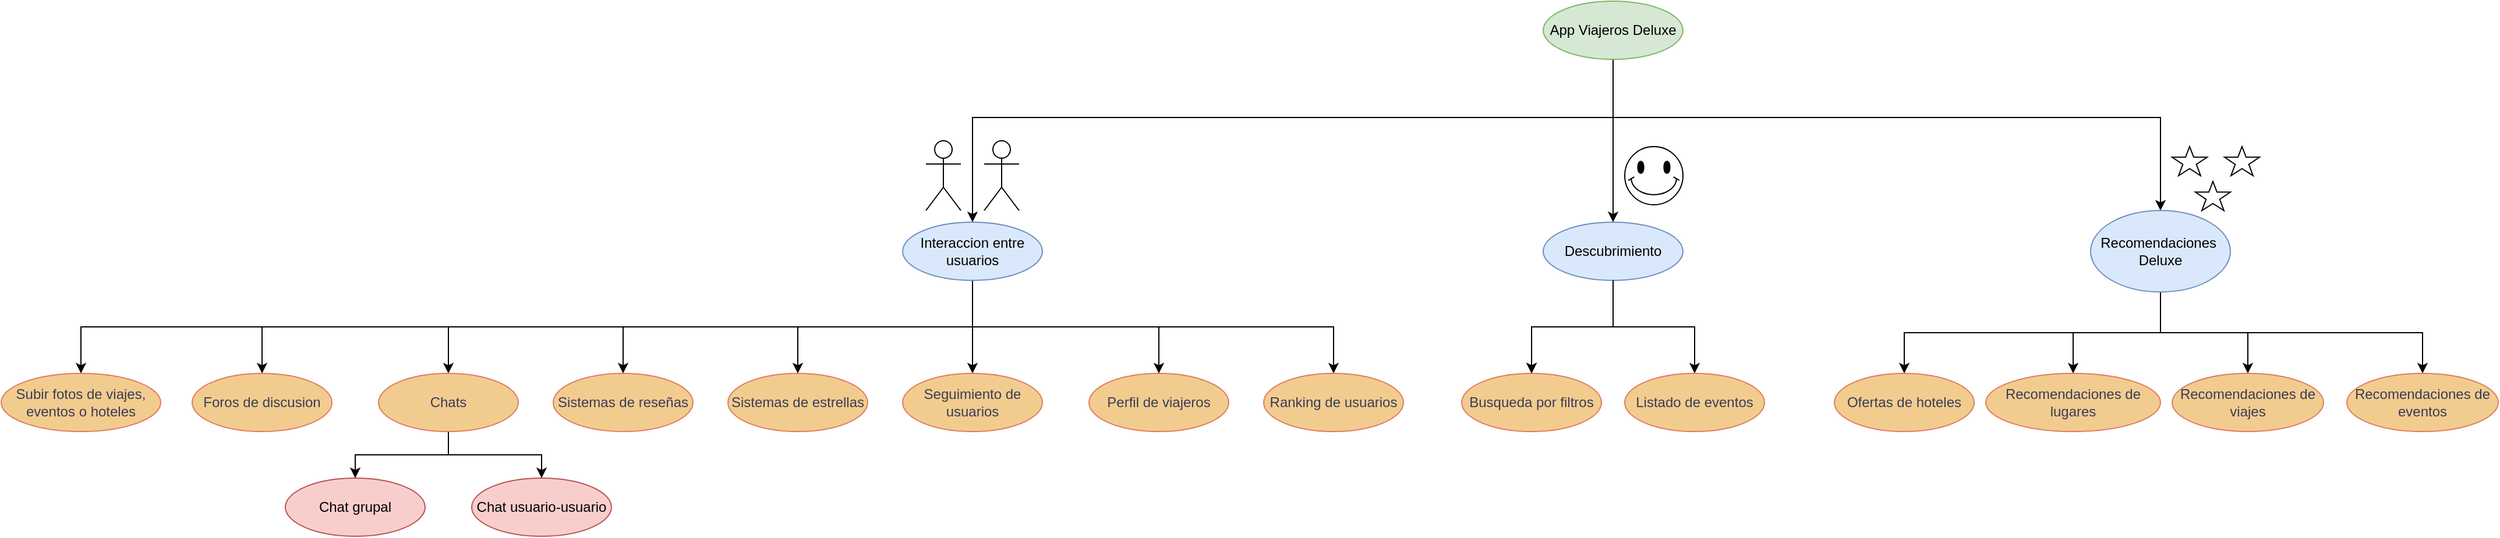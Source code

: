 <mxfile version="21.8.0" type="google">
  <diagram name="Page-1" id="ascGFJtOCqSFmi_bA4h_">
    <mxGraphModel grid="1" page="1" gridSize="10" guides="1" tooltips="1" connect="1" arrows="1" fold="1" pageScale="1" pageWidth="827" pageHeight="1169" background="none" math="0" shadow="0">
      <root>
        <mxCell id="0" />
        <mxCell id="1" parent="0" />
        <mxCell id="89SAssc9njZrssVbH_Oa-7" style="edgeStyle=orthogonalEdgeStyle;rounded=0;orthogonalLoop=1;jettySize=auto;html=1;entryX=0.5;entryY=0;entryDx=0;entryDy=0;" edge="1" parent="1" source="89SAssc9njZrssVbH_Oa-1" target="mi6V-gJMR3v0WHxLcPRT-7">
          <mxGeometry relative="1" as="geometry" />
        </mxCell>
        <mxCell id="89SAssc9njZrssVbH_Oa-8" style="edgeStyle=orthogonalEdgeStyle;rounded=0;orthogonalLoop=1;jettySize=auto;html=1;entryX=0.5;entryY=0;entryDx=0;entryDy=0;" edge="1" parent="1" source="89SAssc9njZrssVbH_Oa-1" target="89SAssc9njZrssVbH_Oa-5">
          <mxGeometry relative="1" as="geometry">
            <Array as="points">
              <mxPoint x="420" y="160" />
              <mxPoint x="890" y="160" />
            </Array>
          </mxGeometry>
        </mxCell>
        <mxCell id="89SAssc9njZrssVbH_Oa-9" style="edgeStyle=orthogonalEdgeStyle;rounded=0;orthogonalLoop=1;jettySize=auto;html=1;entryX=0.5;entryY=0;entryDx=0;entryDy=0;" edge="1" parent="1" source="89SAssc9njZrssVbH_Oa-1" target="mi6V-gJMR3v0WHxLcPRT-1">
          <mxGeometry relative="1" as="geometry">
            <Array as="points">
              <mxPoint x="420" y="160" />
              <mxPoint x="-130" y="160" />
            </Array>
          </mxGeometry>
        </mxCell>
        <mxCell id="89SAssc9njZrssVbH_Oa-1" value="App Viajeros Deluxe" style="ellipse;whiteSpace=wrap;html=1;labelBackgroundColor=none;fillColor=#d5e8d4;strokeColor=#82b366;" vertex="1" parent="1">
          <mxGeometry x="360" y="60" width="120" height="50" as="geometry" />
        </mxCell>
        <mxCell id="89SAssc9njZrssVbH_Oa-2" value="Busqueda por filtros" style="ellipse;whiteSpace=wrap;html=1;labelBackgroundColor=none;fillColor=#F2CC8F;strokeColor=#E07A5F;fontColor=#393C56;" vertex="1" parent="1">
          <mxGeometry x="290" y="380" width="120" height="50" as="geometry" />
        </mxCell>
        <mxCell id="89SAssc9njZrssVbH_Oa-4" value="Perfil de viajeros" style="ellipse;whiteSpace=wrap;html=1;labelBackgroundColor=none;fillColor=#F2CC8F;strokeColor=#E07A5F;fontColor=#393C56;" vertex="1" parent="1">
          <mxGeometry x="-30" y="380" width="120" height="50" as="geometry" />
        </mxCell>
        <mxCell id="mi6V-gJMR3v0WHxLcPRT-5" style="edgeStyle=orthogonalEdgeStyle;rounded=0;orthogonalLoop=1;jettySize=auto;html=1;entryX=0.5;entryY=0;entryDx=0;entryDy=0;exitX=0.5;exitY=1;exitDx=0;exitDy=0;labelBackgroundColor=none;fontColor=default;strokeColor=#000000;" edge="1" parent="1" source="mi6V-gJMR3v0WHxLcPRT-1" target="mi6V-gJMR3v0WHxLcPRT-3">
          <mxGeometry relative="1" as="geometry" />
        </mxCell>
        <mxCell id="mi6V-gJMR3v0WHxLcPRT-6" style="edgeStyle=orthogonalEdgeStyle;rounded=0;orthogonalLoop=1;jettySize=auto;html=1;entryX=0.5;entryY=0;entryDx=0;entryDy=0;labelBackgroundColor=none;fontColor=default;strokeColor=#000000;exitX=0.5;exitY=1;exitDx=0;exitDy=0;" edge="1" parent="1" source="mi6V-gJMR3v0WHxLcPRT-1" target="89SAssc9njZrssVbH_Oa-4">
          <mxGeometry relative="1" as="geometry" />
        </mxCell>
        <mxCell id="mi6V-gJMR3v0WHxLcPRT-24" style="edgeStyle=orthogonalEdgeStyle;rounded=0;orthogonalLoop=1;jettySize=auto;html=1;entryX=0.5;entryY=0;entryDx=0;entryDy=0;exitX=0.5;exitY=1;exitDx=0;exitDy=0;" edge="1" parent="1" source="mi6V-gJMR3v0WHxLcPRT-1" target="89SAssc9njZrssVbH_Oa-10">
          <mxGeometry relative="1" as="geometry" />
        </mxCell>
        <mxCell id="mi6V-gJMR3v0WHxLcPRT-27" style="edgeStyle=orthogonalEdgeStyle;rounded=0;orthogonalLoop=1;jettySize=auto;html=1;entryX=0.5;entryY=0;entryDx=0;entryDy=0;exitX=0.5;exitY=1;exitDx=0;exitDy=0;" edge="1" parent="1" source="mi6V-gJMR3v0WHxLcPRT-1" target="mi6V-gJMR3v0WHxLcPRT-25">
          <mxGeometry relative="1" as="geometry" />
        </mxCell>
        <mxCell id="mi6V-gJMR3v0WHxLcPRT-28" style="edgeStyle=orthogonalEdgeStyle;rounded=0;orthogonalLoop=1;jettySize=auto;html=1;entryX=0.5;entryY=0;entryDx=0;entryDy=0;exitX=0.5;exitY=1;exitDx=0;exitDy=0;" edge="1" parent="1" source="mi6V-gJMR3v0WHxLcPRT-1" target="mi6V-gJMR3v0WHxLcPRT-26">
          <mxGeometry relative="1" as="geometry" />
        </mxCell>
        <mxCell id="mi6V-gJMR3v0WHxLcPRT-32" style="edgeStyle=orthogonalEdgeStyle;rounded=0;orthogonalLoop=1;jettySize=auto;html=1;entryX=0.5;entryY=0;entryDx=0;entryDy=0;exitX=0.5;exitY=1;exitDx=0;exitDy=0;" edge="1" parent="1" source="mi6V-gJMR3v0WHxLcPRT-1" target="mi6V-gJMR3v0WHxLcPRT-31">
          <mxGeometry relative="1" as="geometry" />
        </mxCell>
        <mxCell id="mi6V-gJMR3v0WHxLcPRT-33" style="edgeStyle=orthogonalEdgeStyle;rounded=0;orthogonalLoop=1;jettySize=auto;html=1;entryX=0.5;entryY=0;entryDx=0;entryDy=0;exitX=0.5;exitY=1;exitDx=0;exitDy=0;" edge="1" parent="1" source="mi6V-gJMR3v0WHxLcPRT-1" target="89SAssc9njZrssVbH_Oa-12">
          <mxGeometry relative="1" as="geometry" />
        </mxCell>
        <mxCell id="mi6V-gJMR3v0WHxLcPRT-38" style="edgeStyle=orthogonalEdgeStyle;rounded=0;orthogonalLoop=1;jettySize=auto;html=1;entryX=0.5;entryY=0;entryDx=0;entryDy=0;exitX=0.5;exitY=1;exitDx=0;exitDy=0;" edge="1" parent="1" source="mi6V-gJMR3v0WHxLcPRT-1" target="mi6V-gJMR3v0WHxLcPRT-37">
          <mxGeometry relative="1" as="geometry" />
        </mxCell>
        <mxCell id="mi6V-gJMR3v0WHxLcPRT-1" value="Interaccion entre usuarios" style="ellipse;whiteSpace=wrap;html=1;labelBackgroundColor=none;fillColor=#dae8fc;strokeColor=#6c8ebf;" vertex="1" parent="1">
          <mxGeometry x="-190" y="250" width="120" height="50" as="geometry" />
        </mxCell>
        <mxCell id="mi6V-gJMR3v0WHxLcPRT-16" style="edgeStyle=orthogonalEdgeStyle;rounded=0;orthogonalLoop=1;jettySize=auto;html=1;entryX=0.5;entryY=0;entryDx=0;entryDy=0;labelBackgroundColor=none;fontColor=default;strokeColor=#000000;exitX=0.5;exitY=1;exitDx=0;exitDy=0;" edge="1" parent="1" source="89SAssc9njZrssVbH_Oa-5" target="mi6V-gJMR3v0WHxLcPRT-10">
          <mxGeometry relative="1" as="geometry" />
        </mxCell>
        <mxCell id="mi6V-gJMR3v0WHxLcPRT-17" style="edgeStyle=orthogonalEdgeStyle;rounded=0;orthogonalLoop=1;jettySize=auto;html=1;entryX=0.5;entryY=0;entryDx=0;entryDy=0;exitX=0.5;exitY=1;exitDx=0;exitDy=0;labelBackgroundColor=none;fontColor=default;strokeColor=#000000;" edge="1" parent="1" source="89SAssc9njZrssVbH_Oa-5" target="mi6V-gJMR3v0WHxLcPRT-11">
          <mxGeometry relative="1" as="geometry" />
        </mxCell>
        <mxCell id="mi6V-gJMR3v0WHxLcPRT-18" style="edgeStyle=orthogonalEdgeStyle;rounded=0;orthogonalLoop=1;jettySize=auto;html=1;entryX=0.5;entryY=0;entryDx=0;entryDy=0;exitX=0.5;exitY=1;exitDx=0;exitDy=0;labelBackgroundColor=none;fontColor=default;strokeColor=#000000;" edge="1" parent="1" source="89SAssc9njZrssVbH_Oa-5" target="mi6V-gJMR3v0WHxLcPRT-12">
          <mxGeometry relative="1" as="geometry" />
        </mxCell>
        <mxCell id="mi6V-gJMR3v0WHxLcPRT-21" style="edgeStyle=orthogonalEdgeStyle;rounded=0;orthogonalLoop=1;jettySize=auto;html=1;entryX=0.5;entryY=0;entryDx=0;entryDy=0;exitX=0.5;exitY=1;exitDx=0;exitDy=0;" edge="1" parent="1" source="89SAssc9njZrssVbH_Oa-5" target="mi6V-gJMR3v0WHxLcPRT-19">
          <mxGeometry relative="1" as="geometry" />
        </mxCell>
        <mxCell id="89SAssc9njZrssVbH_Oa-5" value="Recomendaciones&amp;nbsp;&lt;br&gt;Deluxe" style="ellipse;whiteSpace=wrap;html=1;labelBackgroundColor=none;fillColor=#dae8fc;strokeColor=#6c8ebf;" vertex="1" parent="1">
          <mxGeometry x="830" y="240" width="120" height="70" as="geometry" />
        </mxCell>
        <mxCell id="mi6V-gJMR3v0WHxLcPRT-3" value="Seguimiento de usuarios" style="ellipse;whiteSpace=wrap;html=1;labelBackgroundColor=none;fillColor=#F2CC8F;strokeColor=#E07A5F;fontColor=#393C56;" vertex="1" parent="1">
          <mxGeometry x="-190" y="380" width="120" height="50" as="geometry" />
        </mxCell>
        <mxCell id="mi6V-gJMR3v0WHxLcPRT-8" style="edgeStyle=orthogonalEdgeStyle;rounded=0;orthogonalLoop=1;jettySize=auto;html=1;entryX=0.5;entryY=0;entryDx=0;entryDy=0;labelBackgroundColor=none;fontColor=default;strokeColor=#000000;exitX=0.5;exitY=1;exitDx=0;exitDy=0;" edge="1" parent="1" source="mi6V-gJMR3v0WHxLcPRT-7" target="89SAssc9njZrssVbH_Oa-2">
          <mxGeometry relative="1" as="geometry">
            <mxPoint x="430" y="300" as="sourcePoint" />
          </mxGeometry>
        </mxCell>
        <mxCell id="mi6V-gJMR3v0WHxLcPRT-22" style="edgeStyle=orthogonalEdgeStyle;rounded=0;orthogonalLoop=1;jettySize=auto;html=1;entryX=0.5;entryY=0;entryDx=0;entryDy=0;exitX=0.5;exitY=1;exitDx=0;exitDy=0;" edge="1" parent="1" source="mi6V-gJMR3v0WHxLcPRT-7" target="89SAssc9njZrssVbH_Oa-6">
          <mxGeometry relative="1" as="geometry">
            <mxPoint x="430" y="300" as="sourcePoint" />
          </mxGeometry>
        </mxCell>
        <mxCell id="mi6V-gJMR3v0WHxLcPRT-7" value="Descubrimiento" style="ellipse;whiteSpace=wrap;html=1;labelBackgroundColor=none;fillColor=#dae8fc;strokeColor=#6c8ebf;" vertex="1" parent="1">
          <mxGeometry x="360" y="250" width="120" height="50" as="geometry" />
        </mxCell>
        <mxCell id="mi6V-gJMR3v0WHxLcPRT-10" value="Ofertas de hoteles" style="ellipse;whiteSpace=wrap;html=1;labelBackgroundColor=none;fillColor=#F2CC8F;strokeColor=#E07A5F;fontColor=#393C56;" vertex="1" parent="1">
          <mxGeometry x="610" y="380" width="120" height="50" as="geometry" />
        </mxCell>
        <mxCell id="mi6V-gJMR3v0WHxLcPRT-11" value="Recomendaciones de lugares" style="ellipse;whiteSpace=wrap;html=1;labelBackgroundColor=none;fillColor=#F2CC8F;strokeColor=#E07A5F;fontColor=#393C56;" vertex="1" parent="1">
          <mxGeometry x="740" y="380" width="150" height="50" as="geometry" />
        </mxCell>
        <mxCell id="mi6V-gJMR3v0WHxLcPRT-12" value="Recomendaciones de viajes" style="ellipse;whiteSpace=wrap;html=1;labelBackgroundColor=none;fillColor=#F2CC8F;strokeColor=#E07A5F;fontColor=#393C56;" vertex="1" parent="1">
          <mxGeometry x="900" y="380" width="130" height="50" as="geometry" />
        </mxCell>
        <mxCell id="89SAssc9njZrssVbH_Oa-6" value="Listado de eventos" style="ellipse;whiteSpace=wrap;html=1;labelBackgroundColor=none;fillColor=#F2CC8F;strokeColor=#E07A5F;fontColor=#393C56;" vertex="1" parent="1">
          <mxGeometry x="430" y="380" width="120" height="50" as="geometry" />
        </mxCell>
        <mxCell id="mi6V-gJMR3v0WHxLcPRT-19" value="Recomendaciones de eventos" style="ellipse;whiteSpace=wrap;html=1;labelBackgroundColor=none;fillColor=#F2CC8F;strokeColor=#E07A5F;fontColor=#393C56;" vertex="1" parent="1">
          <mxGeometry x="1050" y="380" width="130" height="50" as="geometry" />
        </mxCell>
        <mxCell id="89SAssc9njZrssVbH_Oa-10" value="Ranking de usuarios" style="ellipse;whiteSpace=wrap;html=1;labelBackgroundColor=none;fillColor=#F2CC8F;strokeColor=#E07A5F;fontColor=#393C56;" vertex="1" parent="1">
          <mxGeometry x="120" y="380" width="120" height="50" as="geometry" />
        </mxCell>
        <mxCell id="mi6V-gJMR3v0WHxLcPRT-25" value="Sistemas de estrellas" style="ellipse;whiteSpace=wrap;html=1;labelBackgroundColor=none;fillColor=#F2CC8F;strokeColor=#E07A5F;fontColor=#393C56;" vertex="1" parent="1">
          <mxGeometry x="-340" y="380" width="120" height="50" as="geometry" />
        </mxCell>
        <mxCell id="mi6V-gJMR3v0WHxLcPRT-26" value="Sistemas de reseñas" style="ellipse;whiteSpace=wrap;html=1;labelBackgroundColor=none;fillColor=#F2CC8F;strokeColor=#E07A5F;fontColor=#393C56;" vertex="1" parent="1">
          <mxGeometry x="-490" y="380" width="120" height="50" as="geometry" />
        </mxCell>
        <mxCell id="mi6V-gJMR3v0WHxLcPRT-29" value="Chat grupal" style="ellipse;whiteSpace=wrap;html=1;labelBackgroundColor=none;fillColor=#f8cecc;strokeColor=#b85450;" vertex="1" parent="1">
          <mxGeometry x="-720" y="470" width="120" height="50" as="geometry" />
        </mxCell>
        <mxCell id="mi6V-gJMR3v0WHxLcPRT-31" value="Foros de discusion" style="ellipse;whiteSpace=wrap;html=1;labelBackgroundColor=none;fillColor=#F2CC8F;strokeColor=#E07A5F;fontColor=#393C56;" vertex="1" parent="1">
          <mxGeometry x="-800" y="380" width="120" height="50" as="geometry" />
        </mxCell>
        <mxCell id="mi6V-gJMR3v0WHxLcPRT-34" style="edgeStyle=orthogonalEdgeStyle;rounded=0;orthogonalLoop=1;jettySize=auto;html=1;entryX=0.5;entryY=0;entryDx=0;entryDy=0;" edge="1" parent="1" source="89SAssc9njZrssVbH_Oa-12" target="mi6V-gJMR3v0WHxLcPRT-29">
          <mxGeometry relative="1" as="geometry" />
        </mxCell>
        <mxCell id="mi6V-gJMR3v0WHxLcPRT-35" style="edgeStyle=orthogonalEdgeStyle;rounded=0;orthogonalLoop=1;jettySize=auto;html=1;entryX=0.5;entryY=0;entryDx=0;entryDy=0;exitX=0.5;exitY=1;exitDx=0;exitDy=0;" edge="1" parent="1" source="89SAssc9njZrssVbH_Oa-12" target="89SAssc9njZrssVbH_Oa-13">
          <mxGeometry relative="1" as="geometry" />
        </mxCell>
        <mxCell id="89SAssc9njZrssVbH_Oa-12" value="Chats" style="ellipse;whiteSpace=wrap;html=1;labelBackgroundColor=none;fillColor=#F2CC8F;strokeColor=#E07A5F;fontColor=#393C56;" vertex="1" parent="1">
          <mxGeometry x="-640" y="380" width="120" height="50" as="geometry" />
        </mxCell>
        <mxCell id="eo-s7NxE9-ZxChj3fJzY-1" value="" style="shape=umlActor;verticalLabelPosition=bottom;verticalAlign=top;html=1;outlineConnect=0;" vertex="1" parent="1">
          <mxGeometry x="-170" y="180" width="30" height="60" as="geometry" />
        </mxCell>
        <mxCell id="89SAssc9njZrssVbH_Oa-13" value="Chat usuario-usuario" style="ellipse;whiteSpace=wrap;html=1;labelBackgroundColor=none;fillColor=#f8cecc;strokeColor=#b85450;" vertex="1" parent="1">
          <mxGeometry x="-560" y="470" width="120" height="50" as="geometry" />
        </mxCell>
        <mxCell id="eo-s7NxE9-ZxChj3fJzY-2" value="" style="shape=umlActor;verticalLabelPosition=bottom;verticalAlign=top;html=1;outlineConnect=0;" vertex="1" parent="1">
          <mxGeometry x="-120" y="180" width="30" height="60" as="geometry" />
        </mxCell>
        <mxCell id="eo-s7NxE9-ZxChj3fJzY-4" value="" style="verticalLabelPosition=bottom;verticalAlign=top;html=1;shape=mxgraph.basic.smiley" vertex="1" parent="1">
          <mxGeometry x="430" y="185" width="50" height="50" as="geometry" />
        </mxCell>
        <mxCell id="eo-s7NxE9-ZxChj3fJzY-7" value="" style="verticalLabelPosition=bottom;verticalAlign=top;html=1;shape=mxgraph.basic.star" vertex="1" parent="1">
          <mxGeometry x="900" y="185" width="30" height="25" as="geometry" />
        </mxCell>
        <mxCell id="eo-s7NxE9-ZxChj3fJzY-8" value="" style="verticalLabelPosition=bottom;verticalAlign=top;html=1;shape=mxgraph.basic.star" vertex="1" parent="1">
          <mxGeometry x="945" y="185" width="30" height="25" as="geometry" />
        </mxCell>
        <mxCell id="eo-s7NxE9-ZxChj3fJzY-14" value="" style="verticalLabelPosition=bottom;verticalAlign=top;html=1;shape=mxgraph.basic.star" vertex="1" parent="1">
          <mxGeometry x="920" y="215" width="30" height="25" as="geometry" />
        </mxCell>
        <mxCell id="lhCU10mgI3y6P5-TvfRD-5" value="" style="endArrow=classic;html=1;rounded=0;fontColor=#393C56;exitX=0.5;exitY=1;exitDx=0;exitDy=0;" edge="1" parent="1" source="mi6V-gJMR3v0WHxLcPRT-7" target="89SAssc9njZrssVbH_Oa-2">
          <mxGeometry width="50" height="50" relative="1" as="geometry">
            <mxPoint x="320" y="240" as="sourcePoint" />
            <mxPoint x="300" y="290" as="targetPoint" />
            <Array as="points">
              <mxPoint x="420" y="340" />
              <mxPoint x="350" y="340" />
            </Array>
          </mxGeometry>
        </mxCell>
        <mxCell id="mi6V-gJMR3v0WHxLcPRT-37" value="Subir fotos de viajes, eventos o hoteles" style="ellipse;whiteSpace=wrap;html=1;labelBackgroundColor=none;fillColor=#F2CC8F;strokeColor=#E07A5F;fontColor=#393C56;" vertex="1" parent="1">
          <mxGeometry x="-964" y="380" width="137" height="50" as="geometry" />
        </mxCell>
      </root>
    </mxGraphModel>
  </diagram>
</mxfile>
